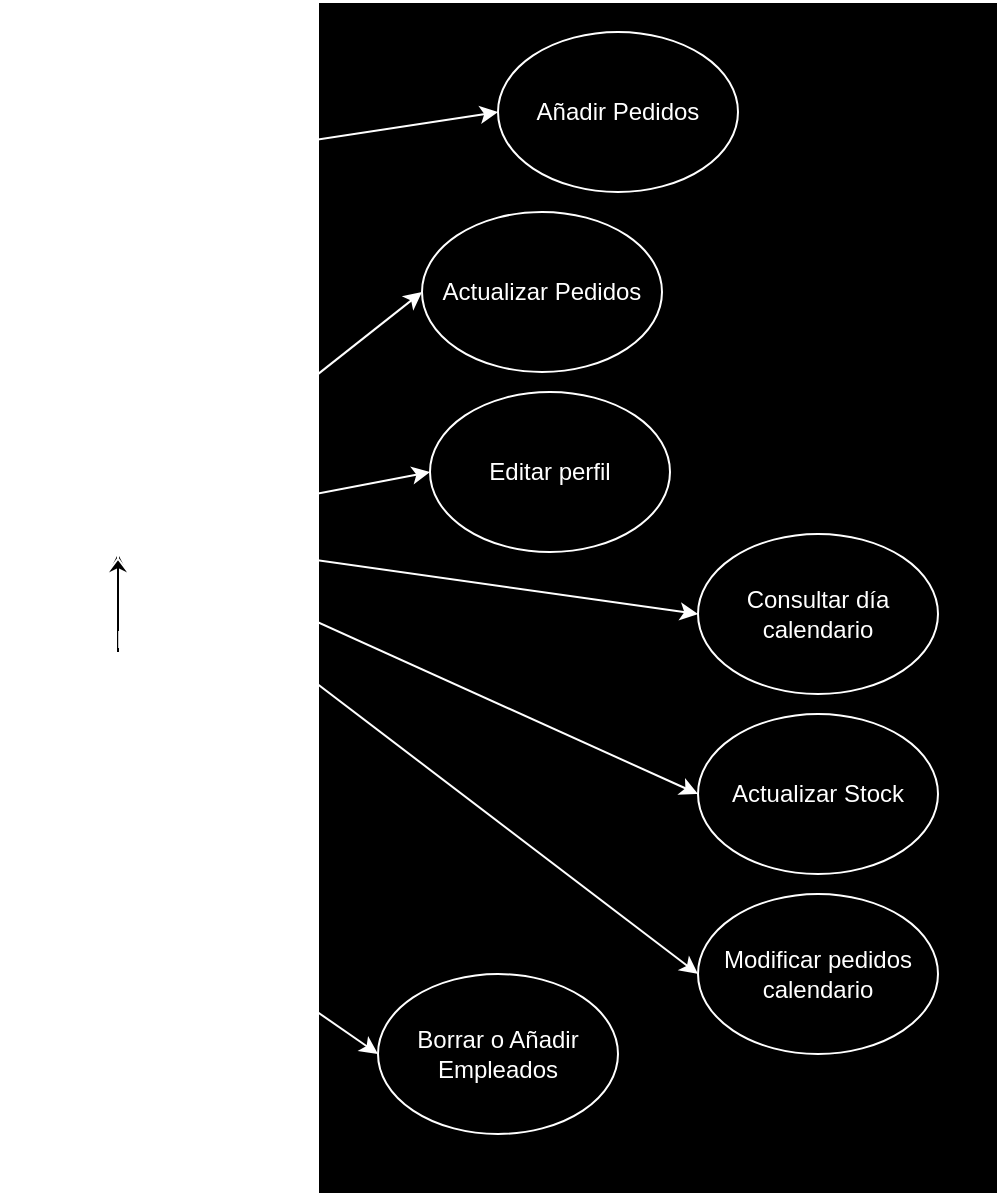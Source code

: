 <mxfile version="24.8.6">
  <diagram name="Página-1" id="06AF3zY8WJ6L7aPvt4G1">
    <mxGraphModel dx="1441" dy="770" grid="0" gridSize="10" guides="1" tooltips="1" connect="1" arrows="1" fold="1" page="1" pageScale="1" pageWidth="1169" pageHeight="1654" background="#ffffff" math="0" shadow="0">
      <root>
        <mxCell id="0" />
        <mxCell id="1" parent="0" />
        <mxCell id="SCfyc4ZBx02yeM0d7_xD-1" value="&lt;font color=&quot;#ffffff&quot;&gt;Directivo&lt;/font&gt;" style="shape=umlActor;verticalLabelPosition=bottom;verticalAlign=top;html=1;outlineConnect=0;strokeColor=#FFFFFF;" parent="1" vertex="1">
          <mxGeometry x="80" y="440" width="40" height="80" as="geometry" />
        </mxCell>
        <mxCell id="SCfyc4ZBx02yeM0d7_xD-26" value="" style="edgeStyle=orthogonalEdgeStyle;rounded=0;orthogonalLoop=1;jettySize=auto;html=1;" parent="1" source="SCfyc4ZBx02yeM0d7_xD-4" edge="1">
          <mxGeometry relative="1" as="geometry">
            <mxPoint x="100" y="320" as="targetPoint" />
          </mxGeometry>
        </mxCell>
        <mxCell id="SCfyc4ZBx02yeM0d7_xD-4" value="&lt;font color=&quot;#ffffff&quot;&gt;Empleado Producción&lt;/font&gt;" style="shape=umlActor;verticalLabelPosition=bottom;verticalAlign=top;html=1;outlineConnect=0;strokeColor=#FFFFFF;" parent="1" vertex="1">
          <mxGeometry x="80" y="269" width="40" height="80" as="geometry" />
        </mxCell>
        <mxCell id="SCfyc4ZBx02yeM0d7_xD-7" value="" style="rounded=0;whiteSpace=wrap;html=1;strokeColor=#FFFFFF;gradientColor=none;fillColor=#000000;" parent="1" vertex="1">
          <mxGeometry x="200" y="44" width="340" height="596" as="geometry" />
        </mxCell>
        <mxCell id="SCfyc4ZBx02yeM0d7_xD-11" value="" style="endArrow=classic;html=1;rounded=0;strokeColor=#FFFFFF;" parent="1" edge="1">
          <mxGeometry width="50" height="50" relative="1" as="geometry">
            <mxPoint x="100" y="430" as="sourcePoint" />
            <mxPoint x="100" y="371" as="targetPoint" />
          </mxGeometry>
        </mxCell>
        <mxCell id="SCfyc4ZBx02yeM0d7_xD-13" value="&lt;font color=&quot;#ffffff&quot;&gt;Editar perfil&lt;/font&gt;" style="ellipse;whiteSpace=wrap;html=1;strokeColor=#FFFFFF;fillColor=#000000;" parent="1" vertex="1">
          <mxGeometry x="256" y="239" width="120" height="80" as="geometry" />
        </mxCell>
        <mxCell id="SCfyc4ZBx02yeM0d7_xD-14" value="Borrar o Añadir Empleados" style="ellipse;whiteSpace=wrap;html=1;strokeColor=#FFFFFF;fillColor=none;fontColor=#FFFFFF;" parent="1" vertex="1">
          <mxGeometry x="230" y="530" width="120" height="80" as="geometry" />
        </mxCell>
        <mxCell id="SCfyc4ZBx02yeM0d7_xD-15" value="Añadir Pedidos" style="ellipse;whiteSpace=wrap;html=1;strokeColor=#FFFFFF;fontColor=#FFFFFF;fillColor=#000000;" parent="1" vertex="1">
          <mxGeometry x="290" y="59" width="120" height="80" as="geometry" />
        </mxCell>
        <mxCell id="SCfyc4ZBx02yeM0d7_xD-16" value="Consultar día calendario" style="ellipse;whiteSpace=wrap;html=1;strokeColor=#FFFFFF;fillColor=#000000;fontColor=#FFFFFF;" parent="1" vertex="1">
          <mxGeometry x="390" y="310" width="120" height="80" as="geometry" />
        </mxCell>
        <mxCell id="SCfyc4ZBx02yeM0d7_xD-17" value="Actualizar Stock" style="ellipse;whiteSpace=wrap;html=1;strokeColor=#FFFFFF;fillColor=#000000;fontColor=#FFFFFF;" parent="1" vertex="1">
          <mxGeometry x="390" y="400" width="120" height="80" as="geometry" />
        </mxCell>
        <mxCell id="SCfyc4ZBx02yeM0d7_xD-18" value="Modificar pedidos calendario" style="ellipse;whiteSpace=wrap;html=1;strokeColor=#FFFFFF;fillColor=#000000;fontColor=#FFFFFF;" parent="1" vertex="1">
          <mxGeometry x="390" y="490" width="120" height="80" as="geometry" />
        </mxCell>
        <mxCell id="SCfyc4ZBx02yeM0d7_xD-19" value="" style="endArrow=classic;html=1;rounded=0;entryX=0;entryY=0.5;entryDx=0;entryDy=0;strokeColor=#FFFFFF;" parent="1" target="SCfyc4ZBx02yeM0d7_xD-14" edge="1" source="SCfyc4ZBx02yeM0d7_xD-1">
          <mxGeometry width="50" height="50" relative="1" as="geometry">
            <mxPoint x="130" y="480" as="sourcePoint" />
            <mxPoint x="340" y="310" as="targetPoint" />
          </mxGeometry>
        </mxCell>
        <mxCell id="SCfyc4ZBx02yeM0d7_xD-20" value="" style="endArrow=classic;html=1;rounded=0;entryX=0;entryY=0.5;entryDx=0;entryDy=0;strokeColor=#FFFFFF;" parent="1" target="SCfyc4ZBx02yeM0d7_xD-13" edge="1" source="SCfyc4ZBx02yeM0d7_xD-4">
          <mxGeometry width="50" height="50" relative="1" as="geometry">
            <mxPoint x="137" y="292" as="sourcePoint" />
            <mxPoint x="200" y="340" as="targetPoint" />
          </mxGeometry>
        </mxCell>
        <mxCell id="SCfyc4ZBx02yeM0d7_xD-21" value="" style="endArrow=classic;html=1;rounded=0;entryX=0;entryY=0.5;entryDx=0;entryDy=0;strokeColor=#FFFFFF;" parent="1" target="SCfyc4ZBx02yeM0d7_xD-15" edge="1" source="uhOR-iNoNvTAdWTuNF0g-2">
          <mxGeometry width="50" height="50" relative="1" as="geometry">
            <mxPoint x="151" y="119" as="sourcePoint" />
            <mxPoint x="210" y="310" as="targetPoint" />
          </mxGeometry>
        </mxCell>
        <mxCell id="SCfyc4ZBx02yeM0d7_xD-22" value="" style="endArrow=classic;html=1;rounded=0;entryX=0;entryY=0.5;entryDx=0;entryDy=0;strokeColor=#FFFFFF;" parent="1" target="SCfyc4ZBx02yeM0d7_xD-16" edge="1" source="SCfyc4ZBx02yeM0d7_xD-4">
          <mxGeometry width="50" height="50" relative="1" as="geometry">
            <mxPoint x="136" y="292" as="sourcePoint" />
            <mxPoint x="190" y="330" as="targetPoint" />
          </mxGeometry>
        </mxCell>
        <mxCell id="SCfyc4ZBx02yeM0d7_xD-23" value="" style="endArrow=classic;html=1;rounded=0;entryX=0;entryY=0.5;entryDx=0;entryDy=0;strokeColor=#FFFFFF;" parent="1" target="SCfyc4ZBx02yeM0d7_xD-17" edge="1" source="SCfyc4ZBx02yeM0d7_xD-4">
          <mxGeometry width="50" height="50" relative="1" as="geometry">
            <mxPoint x="137" y="293" as="sourcePoint" />
            <mxPoint x="180" y="330" as="targetPoint" />
          </mxGeometry>
        </mxCell>
        <mxCell id="SCfyc4ZBx02yeM0d7_xD-24" value="" style="endArrow=classic;html=1;rounded=0;entryX=0;entryY=0.5;entryDx=0;entryDy=0;strokeColor=#FFFFFF;" parent="1" target="SCfyc4ZBx02yeM0d7_xD-18" edge="1" source="SCfyc4ZBx02yeM0d7_xD-4">
          <mxGeometry width="50" height="50" relative="1" as="geometry">
            <mxPoint x="140" y="200" as="sourcePoint" />
            <mxPoint x="190" y="340" as="targetPoint" />
          </mxGeometry>
        </mxCell>
        <mxCell id="pUjV0VgJkmHhLSoZk5zH-1" value="&lt;font color=&quot;#ffffff&quot;&gt;Actualizar Pedidos&lt;/font&gt;" style="ellipse;whiteSpace=wrap;html=1;strokeColor=#FFFFFF;fillColor=#000000;" parent="1" vertex="1">
          <mxGeometry x="252" y="149" width="120" height="80" as="geometry" />
        </mxCell>
        <mxCell id="pUjV0VgJkmHhLSoZk5zH-2" value="" style="endArrow=classic;html=1;rounded=0;entryX=0;entryY=0.5;entryDx=0;entryDy=0;strokeColor=#FFFFFF;" parent="1" target="pUjV0VgJkmHhLSoZk5zH-1" edge="1" source="SCfyc4ZBx02yeM0d7_xD-4">
          <mxGeometry width="50" height="50" relative="1" as="geometry">
            <mxPoint x="137" y="292" as="sourcePoint" />
            <mxPoint x="196" y="250" as="targetPoint" />
          </mxGeometry>
        </mxCell>
        <mxCell id="uhOR-iNoNvTAdWTuNF0g-2" value="&lt;font color=&quot;#ffffff&quot;&gt;Comprador&lt;/font&gt;" style="shape=umlActor;verticalLabelPosition=bottom;verticalAlign=top;html=1;outlineConnect=0;strokeColor=#FFFFFF;" vertex="1" parent="1">
          <mxGeometry x="80" y="88" width="40" height="80" as="geometry" />
        </mxCell>
      </root>
    </mxGraphModel>
  </diagram>
</mxfile>
